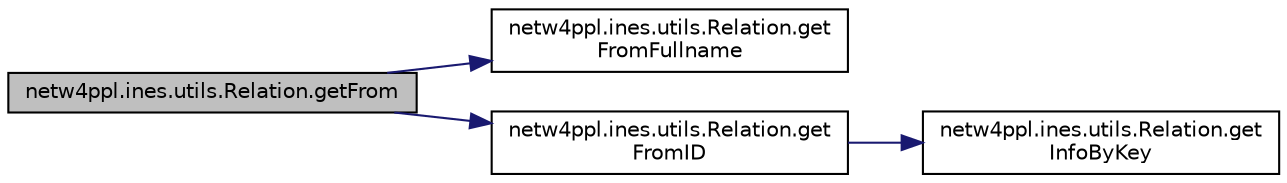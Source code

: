 digraph "netw4ppl.ines.utils.Relation.getFrom"
{
 // LATEX_PDF_SIZE
  edge [fontname="Helvetica",fontsize="10",labelfontname="Helvetica",labelfontsize="10"];
  node [fontname="Helvetica",fontsize="10",shape=record];
  rankdir="LR";
  Node1 [label="netw4ppl.ines.utils.Relation.getFrom",height=0.2,width=0.4,color="black", fillcolor="grey75", style="filled", fontcolor="black",tooltip=" "];
  Node1 -> Node2 [color="midnightblue",fontsize="10",style="solid",fontname="Helvetica"];
  Node2 [label="netw4ppl.ines.utils.Relation.get\lFromFullname",height=0.2,width=0.4,color="black", fillcolor="white", style="filled",URL="$classnetw4ppl_1_1ines_1_1utils_1_1_relation.html#a1917ce61ea1502a4ba78856518ed59a8",tooltip=" "];
  Node1 -> Node3 [color="midnightblue",fontsize="10",style="solid",fontname="Helvetica"];
  Node3 [label="netw4ppl.ines.utils.Relation.get\lFromID",height=0.2,width=0.4,color="black", fillcolor="white", style="filled",URL="$classnetw4ppl_1_1ines_1_1utils_1_1_relation.html#a59c6d6c8ba8809e5fe8493861a711a20",tooltip=" "];
  Node3 -> Node4 [color="midnightblue",fontsize="10",style="solid",fontname="Helvetica"];
  Node4 [label="netw4ppl.ines.utils.Relation.get\lInfoByKey",height=0.2,width=0.4,color="black", fillcolor="white", style="filled",URL="$classnetw4ppl_1_1ines_1_1utils_1_1_relation.html#ad64f7202fc6b98542bab454d710747e8",tooltip=" "];
}
